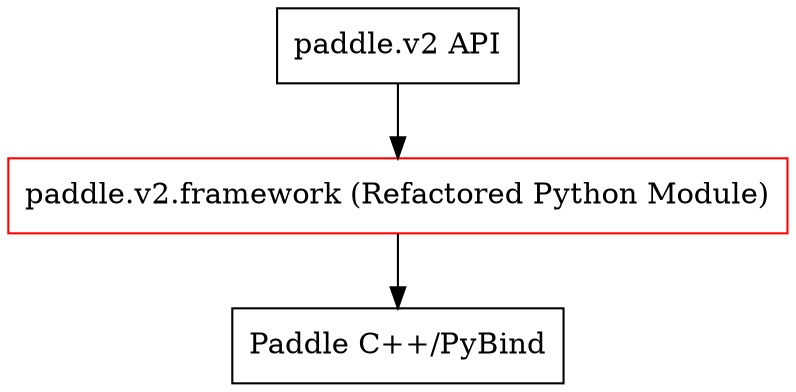 digraph G {
  node [shape=box]
  high [label="paddle.v2 API"]
  low [label="Paddle C++/PyBind"]
  mid [label="paddle.v2.framework (Refactored Python Module)", color=red]

  mid -> low
  high -> mid
}

